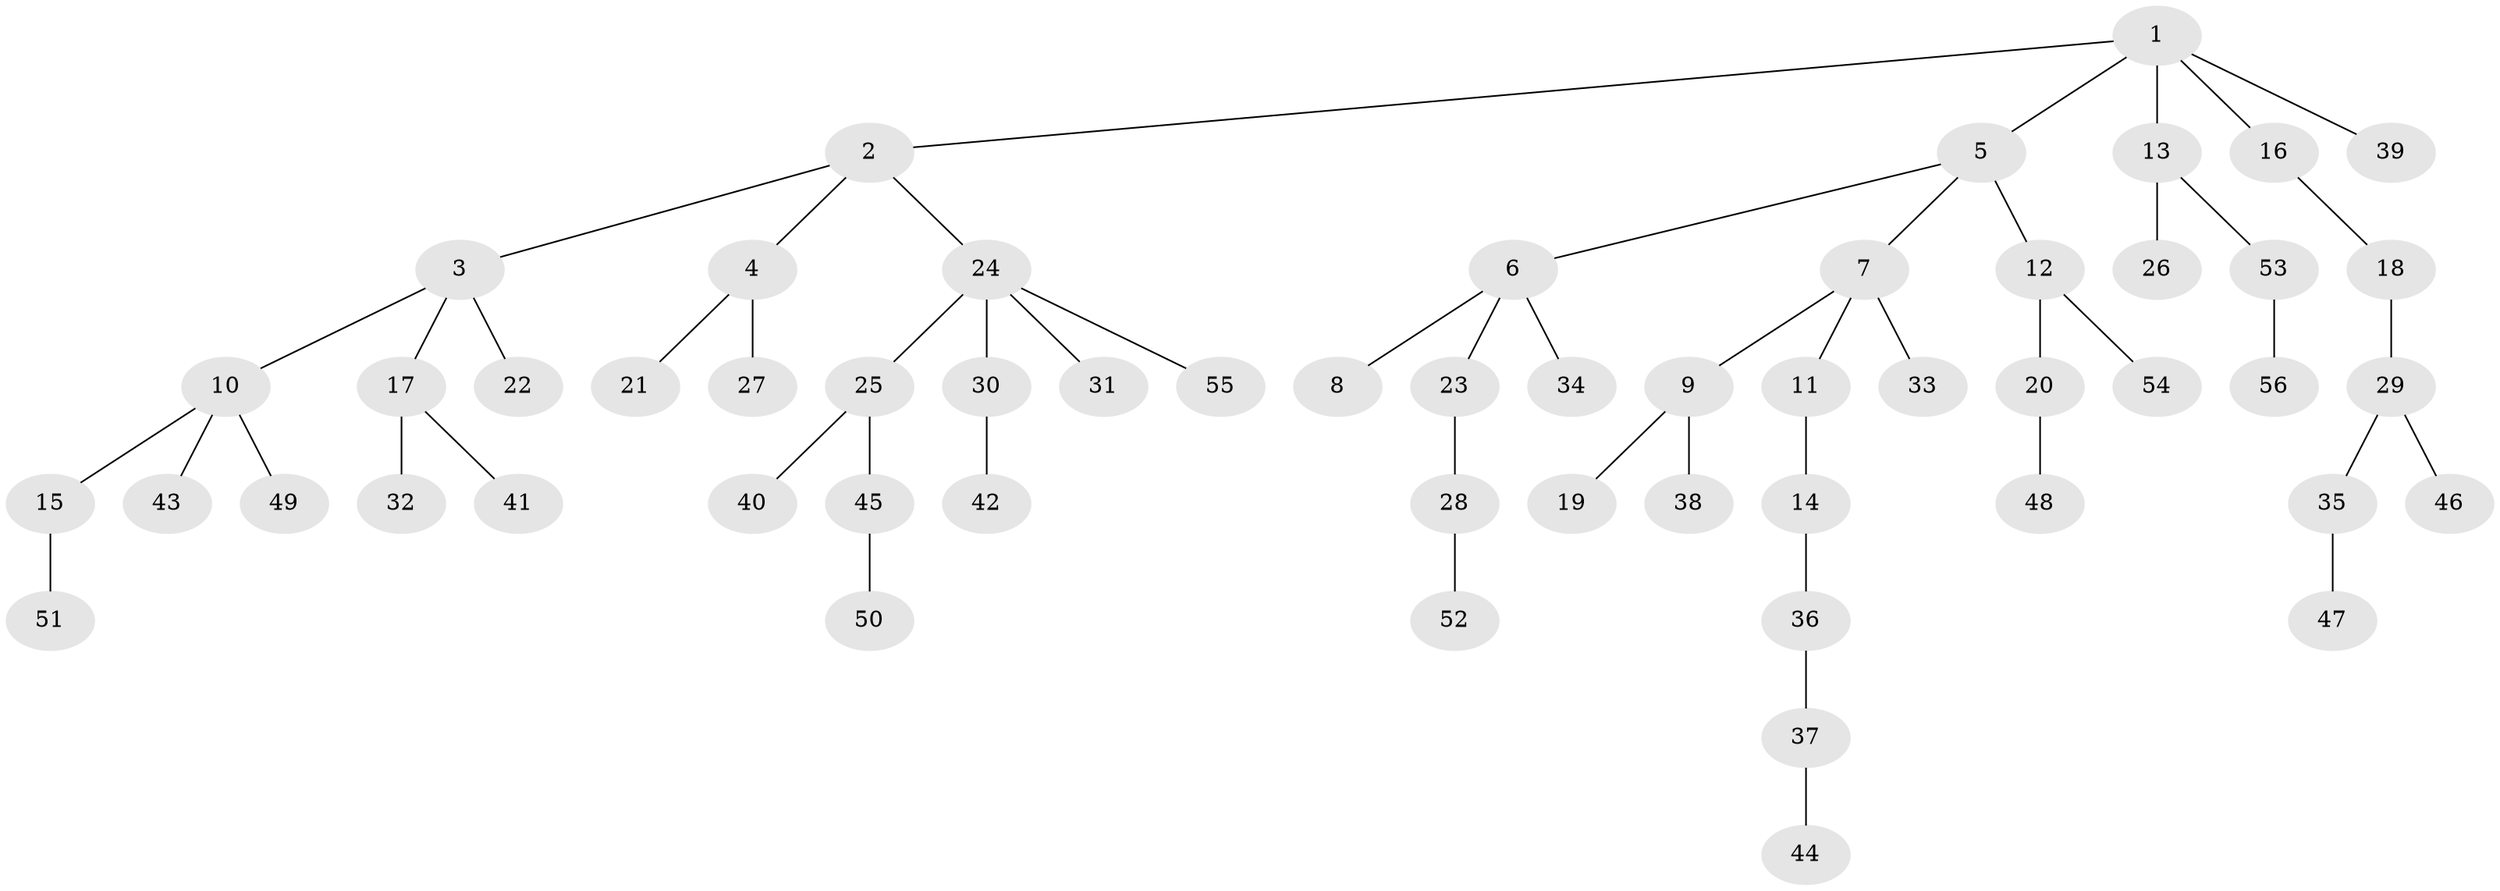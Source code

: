 // coarse degree distribution, {1: 0.7727272727272727, 16: 0.045454545454545456, 2: 0.13636363636363635, 3: 0.045454545454545456}
// Generated by graph-tools (version 1.1) at 2025/56/03/04/25 21:56:59]
// undirected, 56 vertices, 55 edges
graph export_dot {
graph [start="1"]
  node [color=gray90,style=filled];
  1;
  2;
  3;
  4;
  5;
  6;
  7;
  8;
  9;
  10;
  11;
  12;
  13;
  14;
  15;
  16;
  17;
  18;
  19;
  20;
  21;
  22;
  23;
  24;
  25;
  26;
  27;
  28;
  29;
  30;
  31;
  32;
  33;
  34;
  35;
  36;
  37;
  38;
  39;
  40;
  41;
  42;
  43;
  44;
  45;
  46;
  47;
  48;
  49;
  50;
  51;
  52;
  53;
  54;
  55;
  56;
  1 -- 2;
  1 -- 5;
  1 -- 13;
  1 -- 16;
  1 -- 39;
  2 -- 3;
  2 -- 4;
  2 -- 24;
  3 -- 10;
  3 -- 17;
  3 -- 22;
  4 -- 21;
  4 -- 27;
  5 -- 6;
  5 -- 7;
  5 -- 12;
  6 -- 8;
  6 -- 23;
  6 -- 34;
  7 -- 9;
  7 -- 11;
  7 -- 33;
  9 -- 19;
  9 -- 38;
  10 -- 15;
  10 -- 43;
  10 -- 49;
  11 -- 14;
  12 -- 20;
  12 -- 54;
  13 -- 26;
  13 -- 53;
  14 -- 36;
  15 -- 51;
  16 -- 18;
  17 -- 32;
  17 -- 41;
  18 -- 29;
  20 -- 48;
  23 -- 28;
  24 -- 25;
  24 -- 30;
  24 -- 31;
  24 -- 55;
  25 -- 40;
  25 -- 45;
  28 -- 52;
  29 -- 35;
  29 -- 46;
  30 -- 42;
  35 -- 47;
  36 -- 37;
  37 -- 44;
  45 -- 50;
  53 -- 56;
}
